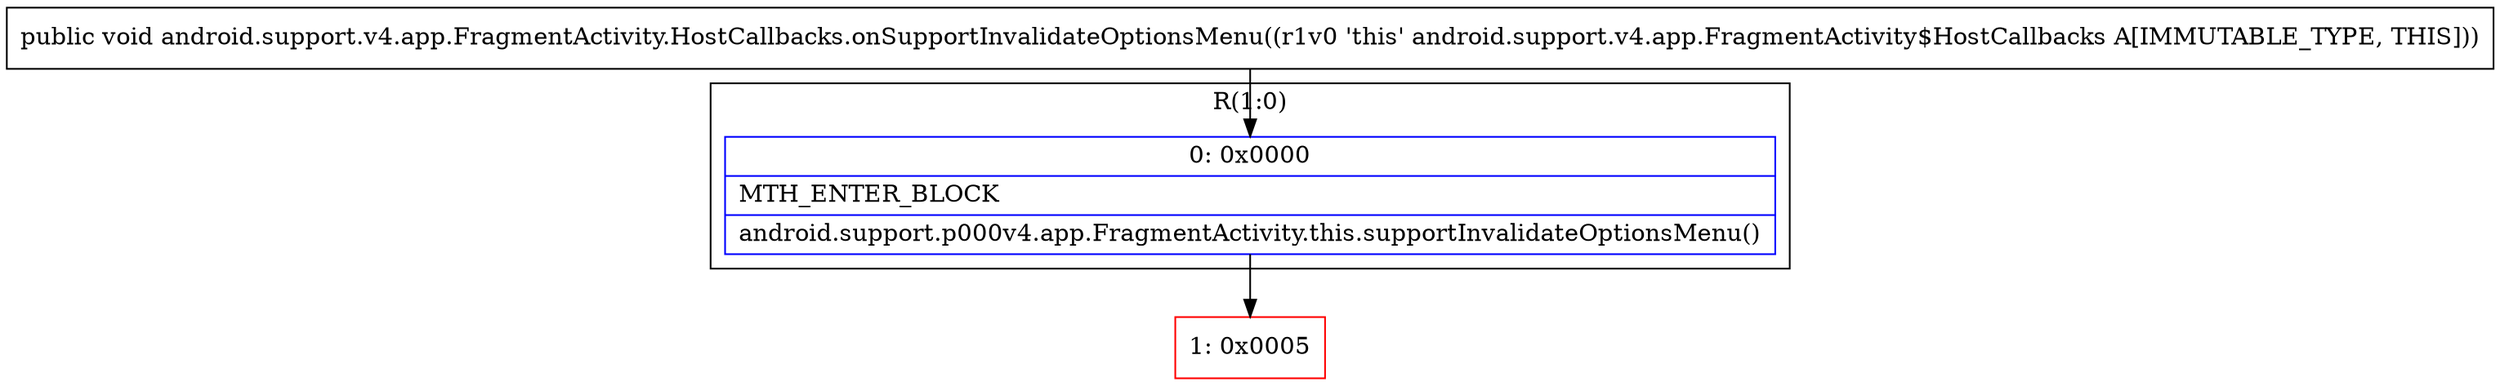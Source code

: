 digraph "CFG forandroid.support.v4.app.FragmentActivity.HostCallbacks.onSupportInvalidateOptionsMenu()V" {
subgraph cluster_Region_1869233770 {
label = "R(1:0)";
node [shape=record,color=blue];
Node_0 [shape=record,label="{0\:\ 0x0000|MTH_ENTER_BLOCK\l|android.support.p000v4.app.FragmentActivity.this.supportInvalidateOptionsMenu()\l}"];
}
Node_1 [shape=record,color=red,label="{1\:\ 0x0005}"];
MethodNode[shape=record,label="{public void android.support.v4.app.FragmentActivity.HostCallbacks.onSupportInvalidateOptionsMenu((r1v0 'this' android.support.v4.app.FragmentActivity$HostCallbacks A[IMMUTABLE_TYPE, THIS])) }"];
MethodNode -> Node_0;
Node_0 -> Node_1;
}

